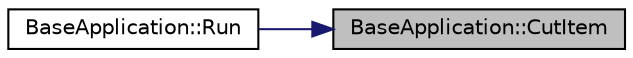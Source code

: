 digraph "BaseApplication::CutItem"
{
 // LATEX_PDF_SIZE
  edge [fontname="Helvetica",fontsize="10",labelfontname="Helvetica",labelfontsize="10"];
  node [fontname="Helvetica",fontsize="10",shape=record];
  rankdir="RL";
  Node73 [label="BaseApplication::CutItem",height=0.2,width=0.4,color="black", fillcolor="grey75", style="filled", fontcolor="black",tooltip="cut/move Item. @detail operation cut [target] [value] cut [target] store on Heap and delete it cut [t..."];
  Node73 -> Node74 [dir="back",color="midnightblue",fontsize="10",style="solid",fontname="Helvetica"];
  Node74 [label="BaseApplication::Run",height=0.2,width=0.4,color="black", fillcolor="white", style="filled",URL="$class_base_application.html#a8f2ce8add401a3b537f041df9f7ef978",tooltip="Program driver."];
}
